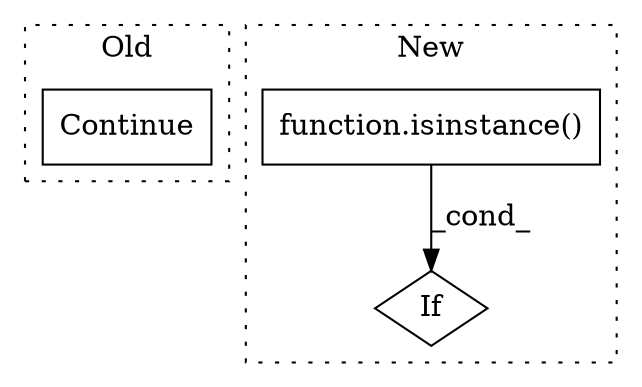 digraph G {
subgraph cluster0 {
1 [label="Continue" a="43" s="4883" l="8" shape="box"];
label = "Old";
style="dotted";
}
subgraph cluster1 {
2 [label="function.isinstance()" a="75" s="4903,4931" l="11,1" shape="box"];
3 [label="If" a="96" s="4900" l="3" shape="diamond"];
label = "New";
style="dotted";
}
2 -> 3 [label="_cond_"];
}